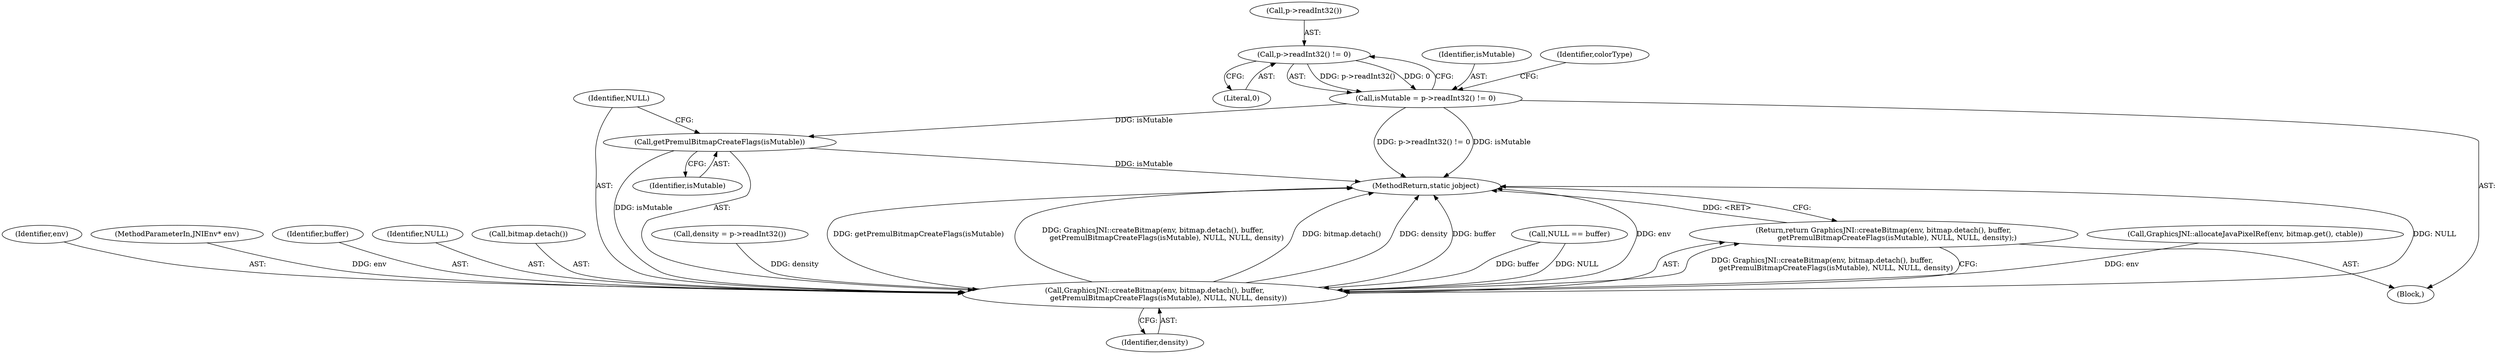 digraph "0_Android_d44e5bde18a41beda39d49189bef7f2ba7c8f3cb@API" {
"1000125" [label="(Call,p->readInt32() != 0)"];
"1000123" [label="(Call,isMutable = p->readInt32() != 0)"];
"1000298" [label="(Call,getPremulBitmapCreateFlags(isMutable))"];
"1000294" [label="(Call,GraphicsJNI::createBitmap(env, bitmap.detach(), buffer,\n            getPremulBitmapCreateFlags(isMutable), NULL, NULL, density))"];
"1000293" [label="(Return,return GraphicsJNI::createBitmap(env, bitmap.detach(), buffer,\n            getPremulBitmapCreateFlags(isMutable), NULL, NULL, density);)"];
"1000302" [label="(Identifier,density)"];
"1000127" [label="(Literal,0)"];
"1000153" [label="(Call,density = p->readInt32())"];
"1000124" [label="(Identifier,isMutable)"];
"1000299" [label="(Identifier,isMutable)"];
"1000126" [label="(Call,p->readInt32())"];
"1000293" [label="(Return,return GraphicsJNI::createBitmap(env, bitmap.detach(), buffer,\n            getPremulBitmapCreateFlags(isMutable), NULL, NULL, density);)"];
"1000125" [label="(Call,p->readInt32() != 0)"];
"1000251" [label="(Call,GraphicsJNI::allocateJavaPixelRef(env, bitmap.get(), ctable))"];
"1000256" [label="(Call,NULL == buffer)"];
"1000295" [label="(Identifier,env)"];
"1000298" [label="(Call,getPremulBitmapCreateFlags(isMutable))"];
"1000103" [label="(MethodParameterIn,JNIEnv* env)"];
"1000106" [label="(Block,)"];
"1000294" [label="(Call,GraphicsJNI::createBitmap(env, bitmap.detach(), buffer,\n            getPremulBitmapCreateFlags(isMutable), NULL, NULL, density))"];
"1000303" [label="(MethodReturn,static jobject)"];
"1000297" [label="(Identifier,buffer)"];
"1000301" [label="(Identifier,NULL)"];
"1000296" [label="(Call,bitmap.detach())"];
"1000300" [label="(Identifier,NULL)"];
"1000130" [label="(Identifier,colorType)"];
"1000123" [label="(Call,isMutable = p->readInt32() != 0)"];
"1000125" -> "1000123"  [label="AST: "];
"1000125" -> "1000127"  [label="CFG: "];
"1000126" -> "1000125"  [label="AST: "];
"1000127" -> "1000125"  [label="AST: "];
"1000123" -> "1000125"  [label="CFG: "];
"1000125" -> "1000123"  [label="DDG: p->readInt32()"];
"1000125" -> "1000123"  [label="DDG: 0"];
"1000123" -> "1000106"  [label="AST: "];
"1000124" -> "1000123"  [label="AST: "];
"1000130" -> "1000123"  [label="CFG: "];
"1000123" -> "1000303"  [label="DDG: p->readInt32() != 0"];
"1000123" -> "1000303"  [label="DDG: isMutable"];
"1000123" -> "1000298"  [label="DDG: isMutable"];
"1000298" -> "1000294"  [label="AST: "];
"1000298" -> "1000299"  [label="CFG: "];
"1000299" -> "1000298"  [label="AST: "];
"1000300" -> "1000298"  [label="CFG: "];
"1000298" -> "1000303"  [label="DDG: isMutable"];
"1000298" -> "1000294"  [label="DDG: isMutable"];
"1000294" -> "1000293"  [label="AST: "];
"1000294" -> "1000302"  [label="CFG: "];
"1000295" -> "1000294"  [label="AST: "];
"1000296" -> "1000294"  [label="AST: "];
"1000297" -> "1000294"  [label="AST: "];
"1000300" -> "1000294"  [label="AST: "];
"1000301" -> "1000294"  [label="AST: "];
"1000302" -> "1000294"  [label="AST: "];
"1000293" -> "1000294"  [label="CFG: "];
"1000294" -> "1000303"  [label="DDG: NULL"];
"1000294" -> "1000303"  [label="DDG: getPremulBitmapCreateFlags(isMutable)"];
"1000294" -> "1000303"  [label="DDG: GraphicsJNI::createBitmap(env, bitmap.detach(), buffer,\n            getPremulBitmapCreateFlags(isMutable), NULL, NULL, density)"];
"1000294" -> "1000303"  [label="DDG: bitmap.detach()"];
"1000294" -> "1000303"  [label="DDG: density"];
"1000294" -> "1000303"  [label="DDG: buffer"];
"1000294" -> "1000303"  [label="DDG: env"];
"1000294" -> "1000293"  [label="DDG: GraphicsJNI::createBitmap(env, bitmap.detach(), buffer,\n            getPremulBitmapCreateFlags(isMutable), NULL, NULL, density)"];
"1000251" -> "1000294"  [label="DDG: env"];
"1000103" -> "1000294"  [label="DDG: env"];
"1000256" -> "1000294"  [label="DDG: buffer"];
"1000256" -> "1000294"  [label="DDG: NULL"];
"1000153" -> "1000294"  [label="DDG: density"];
"1000293" -> "1000106"  [label="AST: "];
"1000303" -> "1000293"  [label="CFG: "];
"1000293" -> "1000303"  [label="DDG: <RET>"];
}
